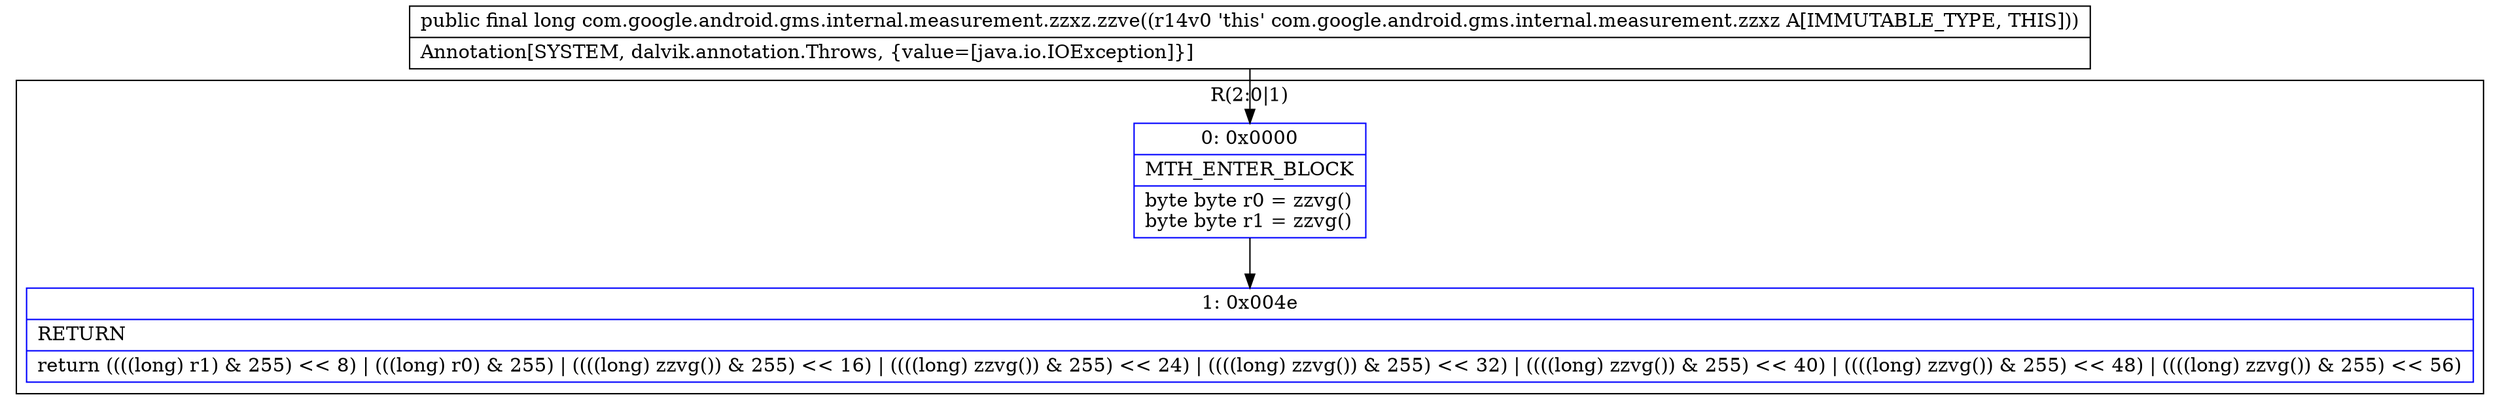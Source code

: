 digraph "CFG forcom.google.android.gms.internal.measurement.zzxz.zzve()J" {
subgraph cluster_Region_1361235166 {
label = "R(2:0|1)";
node [shape=record,color=blue];
Node_0 [shape=record,label="{0\:\ 0x0000|MTH_ENTER_BLOCK\l|byte byte r0 = zzvg()\lbyte byte r1 = zzvg()\l}"];
Node_1 [shape=record,label="{1\:\ 0x004e|RETURN\l|return ((((long) r1) & 255) \<\< 8) \| (((long) r0) & 255) \| ((((long) zzvg()) & 255) \<\< 16) \| ((((long) zzvg()) & 255) \<\< 24) \| ((((long) zzvg()) & 255) \<\< 32) \| ((((long) zzvg()) & 255) \<\< 40) \| ((((long) zzvg()) & 255) \<\< 48) \| ((((long) zzvg()) & 255) \<\< 56)\l}"];
}
MethodNode[shape=record,label="{public final long com.google.android.gms.internal.measurement.zzxz.zzve((r14v0 'this' com.google.android.gms.internal.measurement.zzxz A[IMMUTABLE_TYPE, THIS]))  | Annotation[SYSTEM, dalvik.annotation.Throws, \{value=[java.io.IOException]\}]\l}"];
MethodNode -> Node_0;
Node_0 -> Node_1;
}

